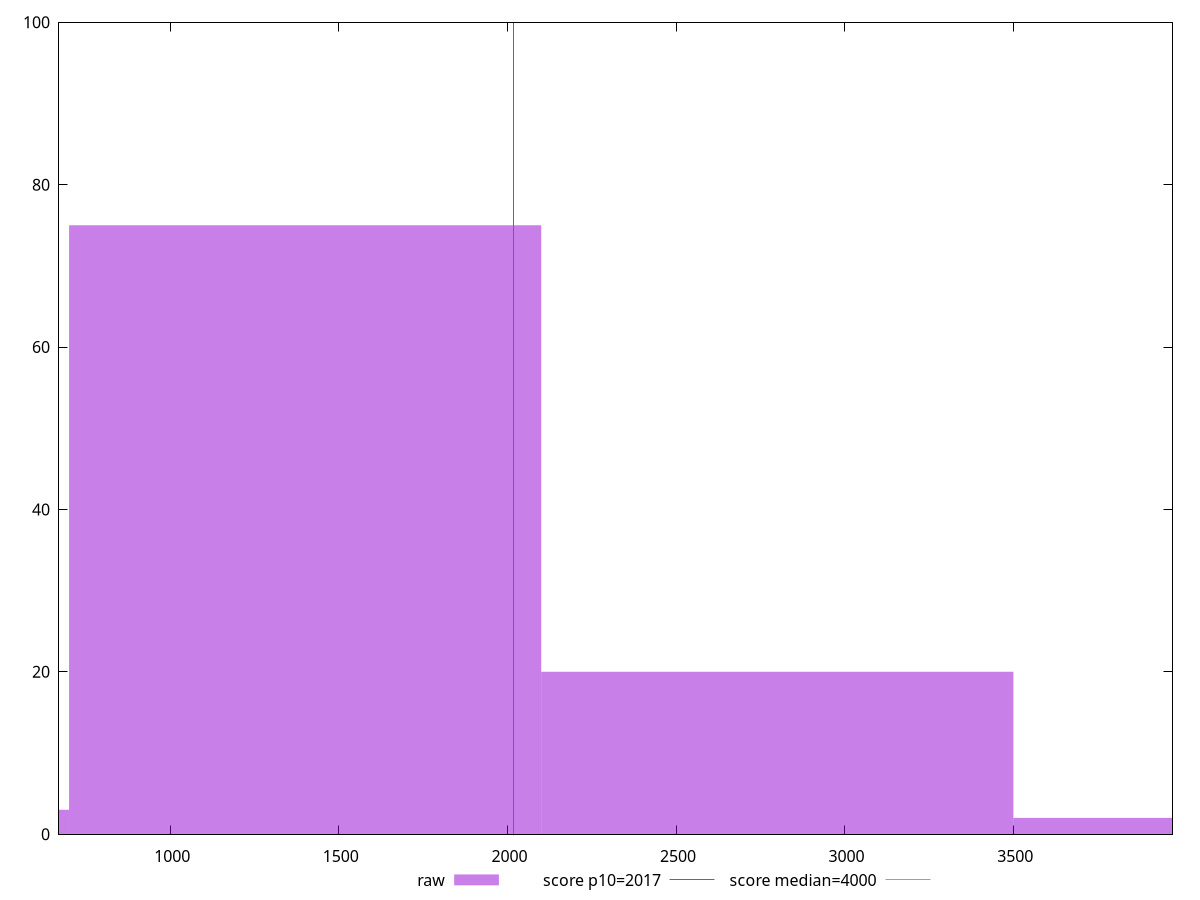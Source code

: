 reset

$raw <<EOF
1400.2184214518256 75
0 3
2800.4368429036513 20
4200.655264355477 2
EOF

set key outside below
set boxwidth 1400.2184214518256
set xrange [670.2560000000004:3972.3479999999995]
set yrange [0:100]
set trange [0:100]
set style fill transparent solid 0.5 noborder

set parametric
set terminal svg size 640, 490 enhanced background rgb 'white'
set output "report_00015_2021-02-09T16-11-33.973Z/mainthread-work-breakdown/samples/pages+cached+noadtech+nomedia+nocss/raw/histogram.svg"

plot $raw title "raw" with boxes, \
     2017,t title "score p10=2017", \
     4000,t title "score median=4000"

reset
